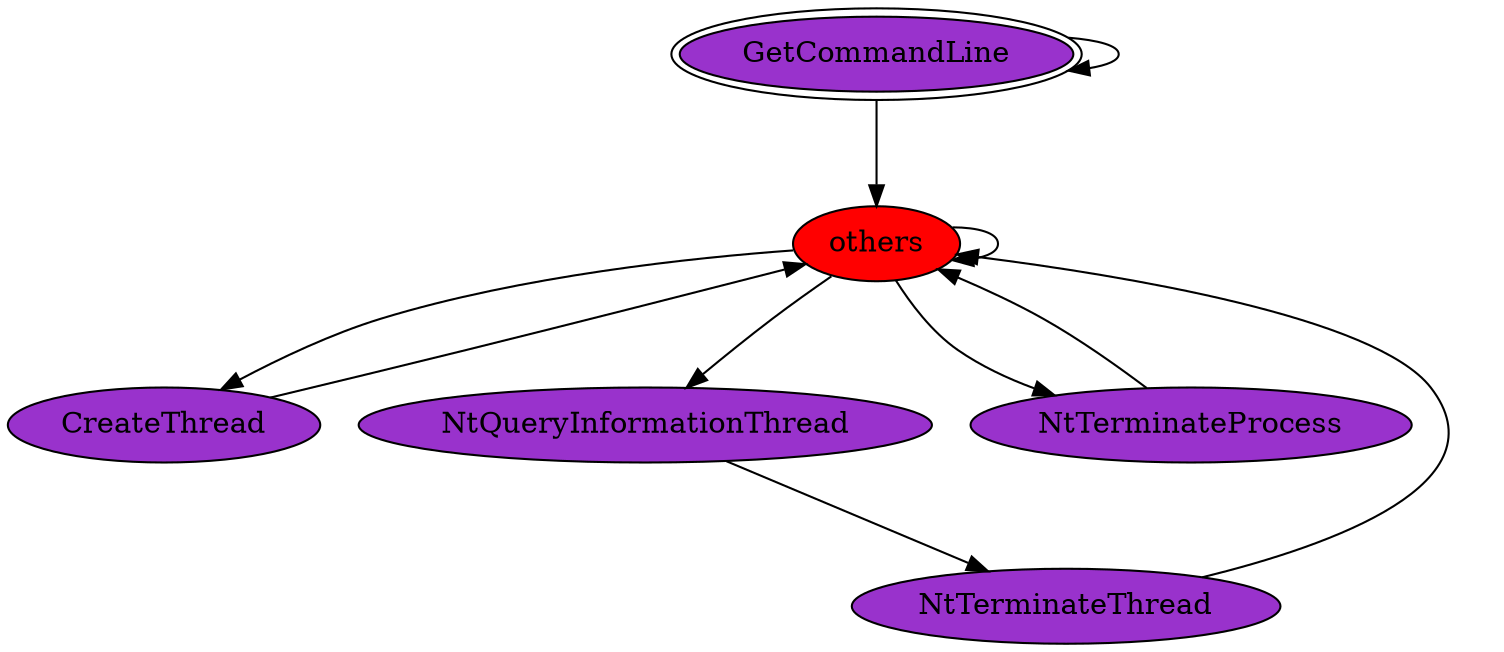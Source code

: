 digraph "./REPORTS/6824/API_PER_CATEGORY/CreateThread.exe_3908_Processes_API_per_Category_Transition_Matrix" {
	GetCommandLine [label=GetCommandLine fillcolor=darkorchid peripheries=2 style=filled]
	GetCommandLine -> GetCommandLine [label=0.5 fontcolor=white]
	others [label=others fillcolor=red style=filled]
	GetCommandLine -> others [label=0.5 fontcolor=white]
	others -> others [label=0.956 fontcolor=white]
	CreateThread [label=CreateThread fillcolor=darkorchid style=filled]
	others -> CreateThread [label=0.011 fontcolor=white]
	NtQueryInformationThread [label=NtQueryInformationThread fillcolor=darkorchid style=filled]
	others -> NtQueryInformationThread [label=0.011 fontcolor=white]
	NtTerminateProcess [label=NtTerminateProcess fillcolor=darkorchid style=filled]
	others -> NtTerminateProcess [label=0.022 fontcolor=white]
	CreateThread -> others [label=1.0 fontcolor=white]
	NtTerminateThread [label=NtTerminateThread fillcolor=darkorchid style=filled]
	NtQueryInformationThread -> NtTerminateThread [label=1.0 fontcolor=white]
	NtTerminateThread -> others [label=1.0 fontcolor=white]
	NtTerminateProcess -> others [label=1.0 fontcolor=white]
}
